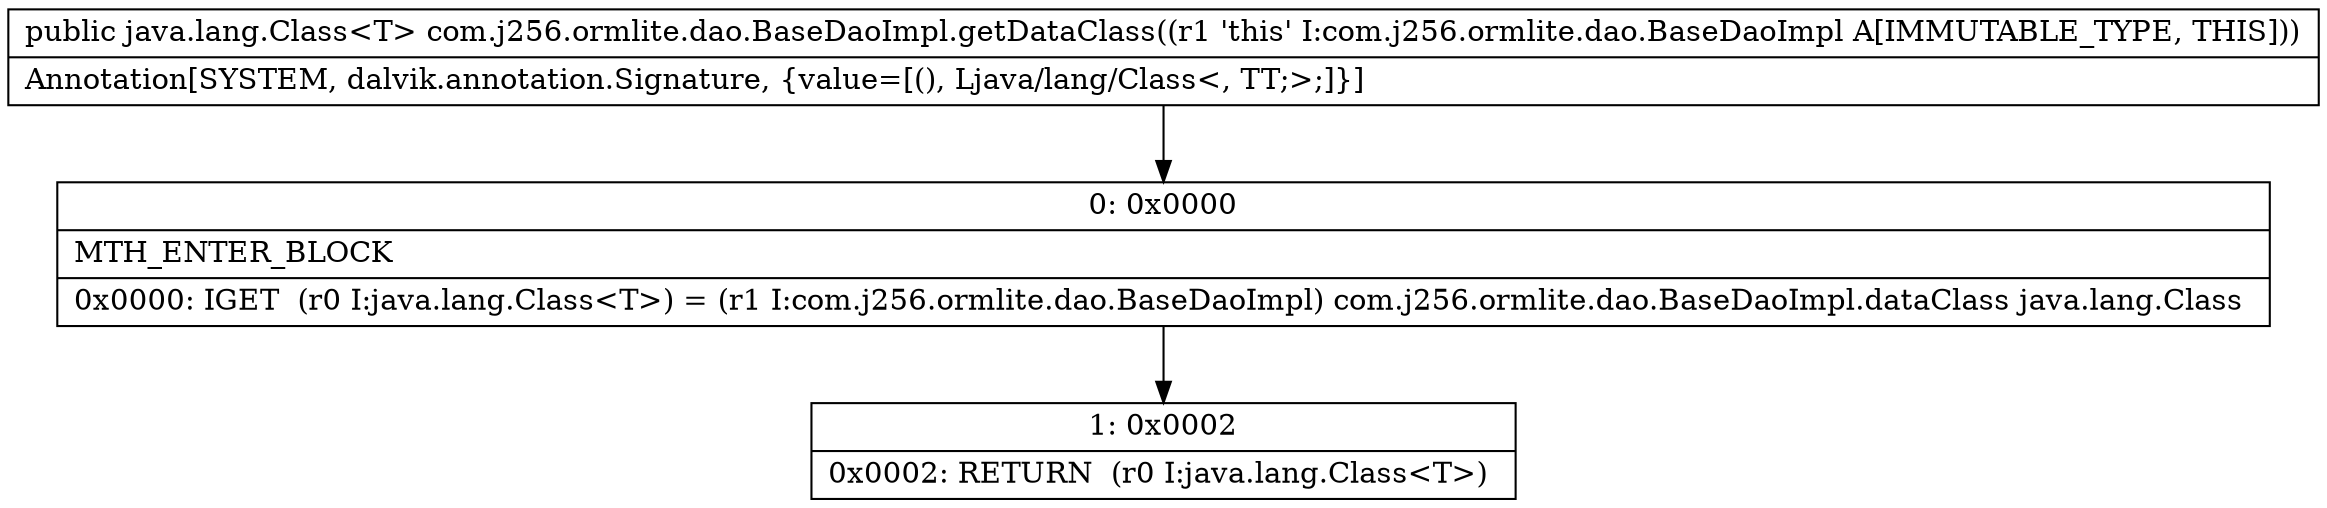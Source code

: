 digraph "CFG forcom.j256.ormlite.dao.BaseDaoImpl.getDataClass()Ljava\/lang\/Class;" {
Node_0 [shape=record,label="{0\:\ 0x0000|MTH_ENTER_BLOCK\l|0x0000: IGET  (r0 I:java.lang.Class\<T\>) = (r1 I:com.j256.ormlite.dao.BaseDaoImpl) com.j256.ormlite.dao.BaseDaoImpl.dataClass java.lang.Class \l}"];
Node_1 [shape=record,label="{1\:\ 0x0002|0x0002: RETURN  (r0 I:java.lang.Class\<T\>) \l}"];
MethodNode[shape=record,label="{public java.lang.Class\<T\> com.j256.ormlite.dao.BaseDaoImpl.getDataClass((r1 'this' I:com.j256.ormlite.dao.BaseDaoImpl A[IMMUTABLE_TYPE, THIS]))  | Annotation[SYSTEM, dalvik.annotation.Signature, \{value=[(), Ljava\/lang\/Class\<, TT;\>;]\}]\l}"];
MethodNode -> Node_0;
Node_0 -> Node_1;
}

